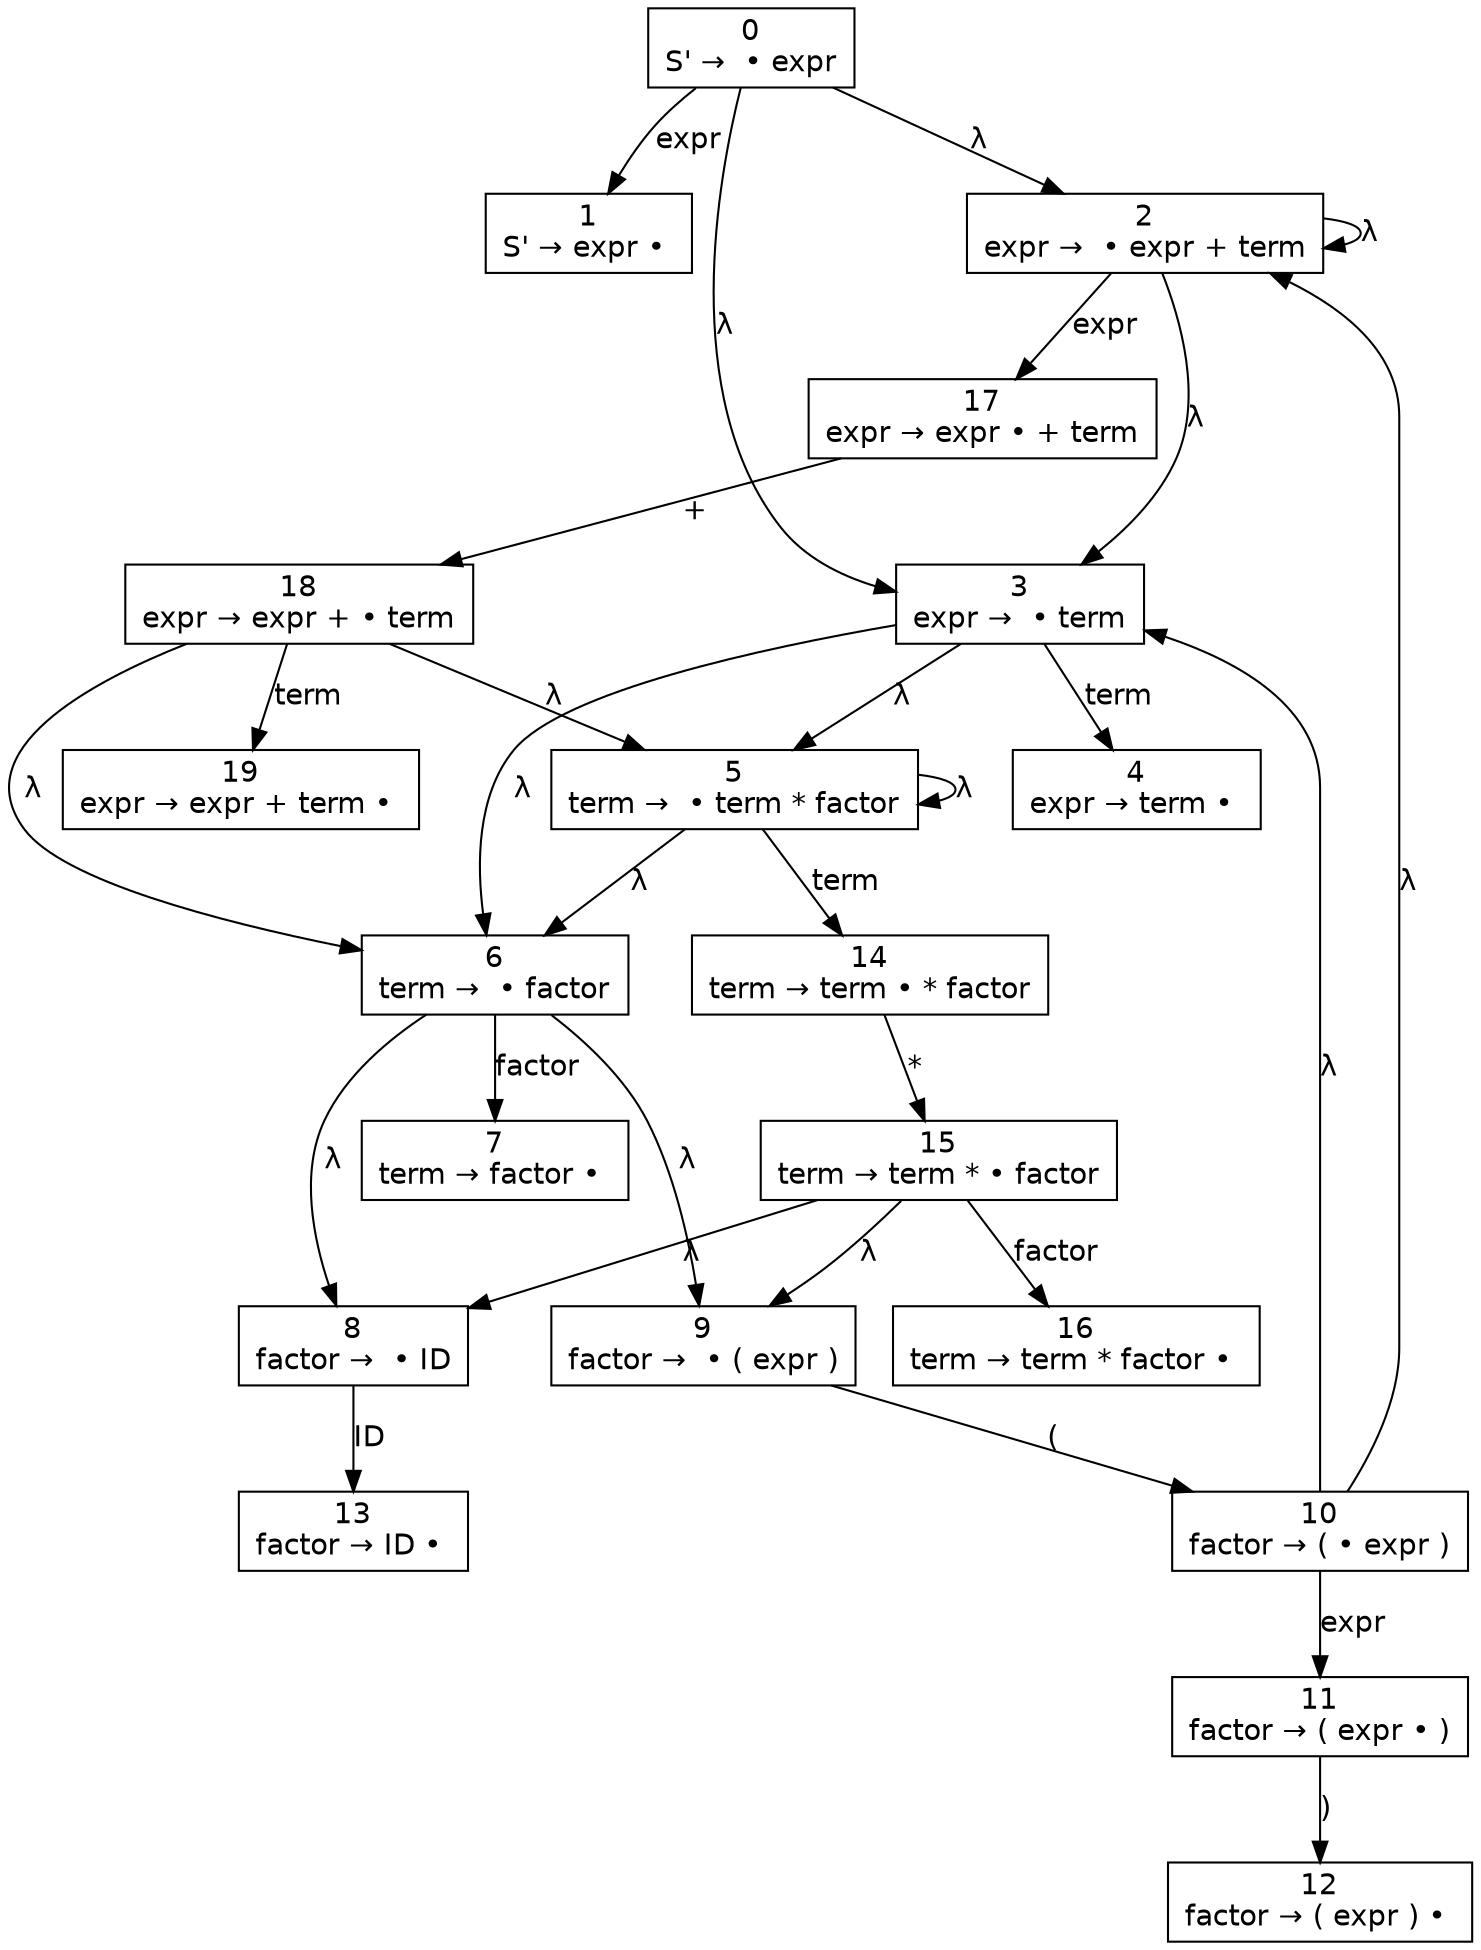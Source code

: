 digraph d{
node [fontname=Helvetica,shape=box];
edge [fontname=Helvetica];
n0 [label=<0<br />S' →  • expr>];
n1 [label=<1<br />S' → expr • >];
n2 [label=<2<br />expr →  • expr + term>];
n3 [label=<3<br />expr →  • term>];
n4 [label=<4<br />expr → term • >];
n5 [label=<5<br />term →  • term * factor>];
n6 [label=<6<br />term →  • factor>];
n7 [label=<7<br />term → factor • >];
n8 [label=<8<br />factor →  • ID>];
n9 [label=<9<br />factor →  • ( expr )>];
n10 [label=<10<br />factor → ( • expr )>];
n11 [label=<11<br />factor → ( expr • )>];
n12 [label=<12<br />factor → ( expr ) • >];
n13 [label=<13<br />factor → ID • >];
n14 [label=<14<br />term → term • * factor>];
n15 [label=<15<br />term → term * • factor>];
n16 [label=<16<br />term → term * factor • >];
n17 [label=<17<br />expr → expr • + term>];
n18 [label=<18<br />expr → expr + • term>];
n19 [label=<19<br />expr → expr + term • >];
n0 -> n1 [label="expr"];
n0 -> n2 [label=<&lambda;>];
n0 -> n3 [label=<&lambda;>];
n2 -> n17 [label="expr"];
n2 -> n2 [label=<&lambda;>];
n2 -> n3 [label=<&lambda;>];
n3 -> n4 [label="term"];
n3 -> n5 [label=<&lambda;>];
n3 -> n6 [label=<&lambda;>];
n5 -> n14 [label="term"];
n5 -> n5 [label=<&lambda;>];
n5 -> n6 [label=<&lambda;>];
n6 -> n7 [label="factor"];
n6 -> n8 [label=<&lambda;>];
n6 -> n9 [label=<&lambda;>];
n8 -> n13 [label="ID"];
n9 -> n10 [label="("];
n10 -> n11 [label="expr"];
n10 -> n2 [label=<&lambda;>];
n10 -> n3 [label=<&lambda;>];
n11 -> n12 [label=")"];
n14 -> n15 [label="*"];
n15 -> n16 [label="factor"];
n15 -> n8 [label=<&lambda;>];
n15 -> n9 [label=<&lambda;>];
n17 -> n18 [label="+"];
n18 -> n19 [label="term"];
n18 -> n5 [label=<&lambda;>];
n18 -> n6 [label=<&lambda;>];
}